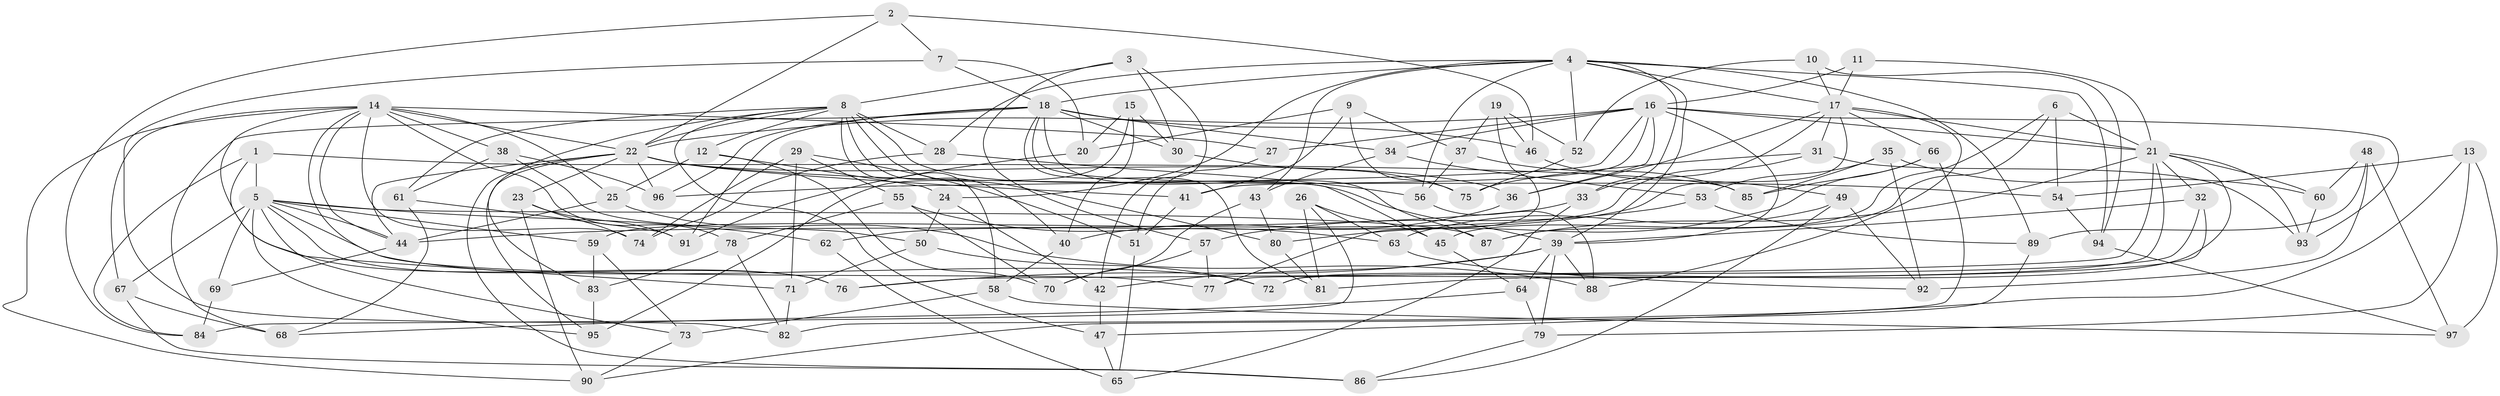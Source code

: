 // original degree distribution, {4: 1.0}
// Generated by graph-tools (version 1.1) at 2025/53/03/04/25 22:53:49]
// undirected, 97 vertices, 226 edges
graph export_dot {
  node [color=gray90,style=filled];
  1;
  2;
  3;
  4;
  5;
  6;
  7;
  8;
  9;
  10;
  11;
  12;
  13;
  14;
  15;
  16;
  17;
  18;
  19;
  20;
  21;
  22;
  23;
  24;
  25;
  26;
  27;
  28;
  29;
  30;
  31;
  32;
  33;
  34;
  35;
  36;
  37;
  38;
  39;
  40;
  41;
  42;
  43;
  44;
  45;
  46;
  47;
  48;
  49;
  50;
  51;
  52;
  53;
  54;
  55;
  56;
  57;
  58;
  59;
  60;
  61;
  62;
  63;
  64;
  65;
  66;
  67;
  68;
  69;
  70;
  71;
  72;
  73;
  74;
  75;
  76;
  77;
  78;
  79;
  80;
  81;
  82;
  83;
  84;
  85;
  86;
  87;
  88;
  89;
  90;
  91;
  92;
  93;
  94;
  95;
  96;
  97;
  1 -- 5 [weight=1.0];
  1 -- 71 [weight=1.0];
  1 -- 84 [weight=1.0];
  1 -- 85 [weight=1.0];
  2 -- 7 [weight=1.0];
  2 -- 22 [weight=1.0];
  2 -- 46 [weight=1.0];
  2 -- 84 [weight=1.0];
  3 -- 8 [weight=1.0];
  3 -- 30 [weight=1.0];
  3 -- 42 [weight=1.0];
  3 -- 57 [weight=1.0];
  4 -- 17 [weight=1.0];
  4 -- 18 [weight=2.0];
  4 -- 24 [weight=1.0];
  4 -- 28 [weight=1.0];
  4 -- 33 [weight=1.0];
  4 -- 39 [weight=1.0];
  4 -- 43 [weight=1.0];
  4 -- 52 [weight=1.0];
  4 -- 56 [weight=1.0];
  4 -- 89 [weight=1.0];
  4 -- 94 [weight=1.0];
  5 -- 44 [weight=1.0];
  5 -- 59 [weight=1.0];
  5 -- 62 [weight=1.0];
  5 -- 67 [weight=1.0];
  5 -- 69 [weight=2.0];
  5 -- 72 [weight=1.0];
  5 -- 73 [weight=1.0];
  5 -- 76 [weight=1.0];
  5 -- 87 [weight=1.0];
  5 -- 95 [weight=1.0];
  6 -- 21 [weight=1.0];
  6 -- 45 [weight=1.0];
  6 -- 54 [weight=1.0];
  6 -- 87 [weight=1.0];
  7 -- 18 [weight=1.0];
  7 -- 20 [weight=1.0];
  7 -- 82 [weight=1.0];
  8 -- 12 [weight=1.0];
  8 -- 22 [weight=1.0];
  8 -- 28 [weight=1.0];
  8 -- 39 [weight=2.0];
  8 -- 40 [weight=1.0];
  8 -- 47 [weight=1.0];
  8 -- 58 [weight=1.0];
  8 -- 61 [weight=1.0];
  8 -- 80 [weight=1.0];
  8 -- 95 [weight=1.0];
  9 -- 20 [weight=1.0];
  9 -- 37 [weight=1.0];
  9 -- 41 [weight=1.0];
  9 -- 75 [weight=1.0];
  10 -- 17 [weight=2.0];
  10 -- 52 [weight=1.0];
  10 -- 94 [weight=1.0];
  11 -- 16 [weight=2.0];
  11 -- 17 [weight=1.0];
  11 -- 21 [weight=1.0];
  12 -- 24 [weight=1.0];
  12 -- 25 [weight=1.0];
  12 -- 70 [weight=1.0];
  13 -- 47 [weight=1.0];
  13 -- 54 [weight=1.0];
  13 -- 79 [weight=1.0];
  13 -- 97 [weight=1.0];
  14 -- 22 [weight=1.0];
  14 -- 25 [weight=1.0];
  14 -- 27 [weight=2.0];
  14 -- 38 [weight=1.0];
  14 -- 44 [weight=1.0];
  14 -- 67 [weight=1.0];
  14 -- 74 [weight=1.0];
  14 -- 76 [weight=1.0];
  14 -- 77 [weight=1.0];
  14 -- 78 [weight=1.0];
  14 -- 90 [weight=1.0];
  15 -- 20 [weight=1.0];
  15 -- 30 [weight=1.0];
  15 -- 40 [weight=1.0];
  15 -- 95 [weight=1.0];
  16 -- 21 [weight=2.0];
  16 -- 22 [weight=1.0];
  16 -- 27 [weight=1.0];
  16 -- 34 [weight=1.0];
  16 -- 36 [weight=1.0];
  16 -- 39 [weight=1.0];
  16 -- 41 [weight=1.0];
  16 -- 93 [weight=1.0];
  16 -- 96 [weight=1.0];
  17 -- 21 [weight=1.0];
  17 -- 31 [weight=1.0];
  17 -- 33 [weight=1.0];
  17 -- 36 [weight=1.0];
  17 -- 62 [weight=2.0];
  17 -- 66 [weight=1.0];
  17 -- 88 [weight=1.0];
  18 -- 30 [weight=1.0];
  18 -- 34 [weight=1.0];
  18 -- 45 [weight=1.0];
  18 -- 46 [weight=1.0];
  18 -- 68 [weight=1.0];
  18 -- 81 [weight=1.0];
  18 -- 87 [weight=1.0];
  18 -- 91 [weight=1.0];
  18 -- 96 [weight=1.0];
  19 -- 37 [weight=1.0];
  19 -- 46 [weight=1.0];
  19 -- 52 [weight=1.0];
  19 -- 77 [weight=1.0];
  20 -- 91 [weight=1.0];
  21 -- 32 [weight=1.0];
  21 -- 60 [weight=1.0];
  21 -- 72 [weight=1.0];
  21 -- 76 [weight=1.0];
  21 -- 77 [weight=1.0];
  21 -- 87 [weight=1.0];
  21 -- 93 [weight=1.0];
  22 -- 23 [weight=1.0];
  22 -- 36 [weight=1.0];
  22 -- 41 [weight=1.0];
  22 -- 44 [weight=1.0];
  22 -- 54 [weight=1.0];
  22 -- 83 [weight=1.0];
  22 -- 86 [weight=1.0];
  22 -- 96 [weight=1.0];
  23 -- 74 [weight=1.0];
  23 -- 90 [weight=1.0];
  23 -- 91 [weight=1.0];
  24 -- 42 [weight=1.0];
  24 -- 50 [weight=1.0];
  25 -- 44 [weight=1.0];
  25 -- 88 [weight=1.0];
  26 -- 45 [weight=1.0];
  26 -- 63 [weight=1.0];
  26 -- 81 [weight=1.0];
  26 -- 84 [weight=1.0];
  27 -- 51 [weight=1.0];
  28 -- 56 [weight=1.0];
  28 -- 74 [weight=1.0];
  29 -- 51 [weight=1.0];
  29 -- 55 [weight=1.0];
  29 -- 71 [weight=1.0];
  29 -- 74 [weight=1.0];
  30 -- 75 [weight=1.0];
  31 -- 59 [weight=1.0];
  31 -- 75 [weight=1.0];
  31 -- 93 [weight=1.0];
  32 -- 39 [weight=1.0];
  32 -- 72 [weight=1.0];
  32 -- 81 [weight=1.0];
  33 -- 44 [weight=1.0];
  33 -- 65 [weight=1.0];
  34 -- 43 [weight=1.0];
  34 -- 53 [weight=1.0];
  35 -- 53 [weight=1.0];
  35 -- 60 [weight=1.0];
  35 -- 85 [weight=1.0];
  35 -- 92 [weight=1.0];
  36 -- 40 [weight=1.0];
  37 -- 56 [weight=1.0];
  37 -- 85 [weight=1.0];
  38 -- 50 [weight=1.0];
  38 -- 61 [weight=1.0];
  38 -- 96 [weight=1.0];
  39 -- 42 [weight=1.0];
  39 -- 64 [weight=1.0];
  39 -- 76 [weight=1.0];
  39 -- 79 [weight=1.0];
  39 -- 88 [weight=1.0];
  40 -- 58 [weight=1.0];
  41 -- 51 [weight=1.0];
  42 -- 47 [weight=1.0];
  43 -- 70 [weight=1.0];
  43 -- 80 [weight=1.0];
  44 -- 69 [weight=1.0];
  45 -- 64 [weight=1.0];
  46 -- 49 [weight=1.0];
  47 -- 65 [weight=1.0];
  48 -- 60 [weight=1.0];
  48 -- 89 [weight=1.0];
  48 -- 92 [weight=1.0];
  48 -- 97 [weight=1.0];
  49 -- 63 [weight=1.0];
  49 -- 86 [weight=1.0];
  49 -- 92 [weight=1.0];
  50 -- 71 [weight=1.0];
  50 -- 72 [weight=1.0];
  51 -- 65 [weight=1.0];
  52 -- 75 [weight=1.0];
  53 -- 57 [weight=1.0];
  53 -- 89 [weight=1.0];
  54 -- 94 [weight=1.0];
  55 -- 63 [weight=1.0];
  55 -- 70 [weight=1.0];
  55 -- 78 [weight=1.0];
  56 -- 88 [weight=1.0];
  57 -- 70 [weight=1.0];
  57 -- 77 [weight=1.0];
  58 -- 73 [weight=1.0];
  58 -- 97 [weight=1.0];
  59 -- 73 [weight=1.0];
  59 -- 83 [weight=1.0];
  60 -- 93 [weight=1.0];
  61 -- 68 [weight=1.0];
  61 -- 91 [weight=1.0];
  62 -- 65 [weight=1.0];
  63 -- 92 [weight=1.0];
  64 -- 68 [weight=1.0];
  64 -- 79 [weight=1.0];
  66 -- 80 [weight=1.0];
  66 -- 82 [weight=1.0];
  66 -- 85 [weight=1.0];
  67 -- 68 [weight=1.0];
  67 -- 86 [weight=1.0];
  69 -- 84 [weight=1.0];
  71 -- 82 [weight=1.0];
  73 -- 90 [weight=1.0];
  78 -- 82 [weight=1.0];
  78 -- 83 [weight=1.0];
  79 -- 86 [weight=1.0];
  80 -- 81 [weight=1.0];
  83 -- 95 [weight=1.0];
  89 -- 90 [weight=1.0];
  94 -- 97 [weight=1.0];
}
